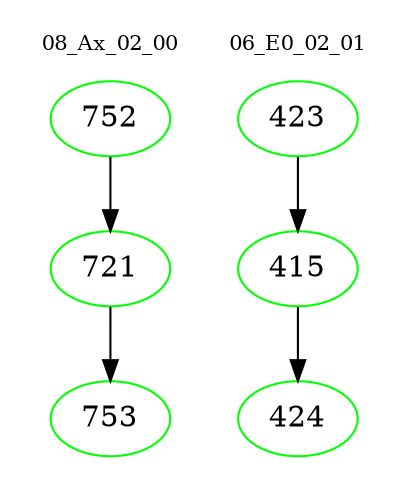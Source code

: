 digraph{
subgraph cluster_0 {
color = white
label = "08_Ax_02_00";
fontsize=10;
T0_752 [label="752", color="green"]
T0_752 -> T0_721 [color="black"]
T0_721 [label="721", color="green"]
T0_721 -> T0_753 [color="black"]
T0_753 [label="753", color="green"]
}
subgraph cluster_1 {
color = white
label = "06_E0_02_01";
fontsize=10;
T1_423 [label="423", color="green"]
T1_423 -> T1_415 [color="black"]
T1_415 [label="415", color="green"]
T1_415 -> T1_424 [color="black"]
T1_424 [label="424", color="green"]
}
}
